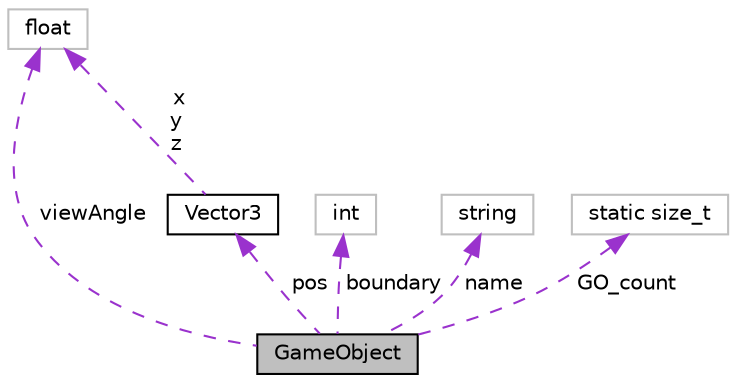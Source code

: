 digraph "GameObject"
{
  bgcolor="transparent";
  edge [fontname="Helvetica",fontsize="10",labelfontname="Helvetica",labelfontsize="10"];
  node [fontname="Helvetica",fontsize="10",shape=record];
  Node1 [label="GameObject",height=0.2,width=0.4,color="black", fillcolor="grey75", style="filled", fontcolor="black"];
  Node2 -> Node1 [dir="back",color="darkorchid3",fontsize="10",style="dashed",label=" viewAngle" ,fontname="Helvetica"];
  Node2 [label="float",height=0.2,width=0.4,color="grey75"];
  Node3 -> Node1 [dir="back",color="darkorchid3",fontsize="10",style="dashed",label=" pos" ,fontname="Helvetica"];
  Node3 [label="Vector3",height=0.2,width=0.4,color="black",URL="$structVector3.html",tooltip="Defines a 3D vector and its methods. "];
  Node2 -> Node3 [dir="back",color="darkorchid3",fontsize="10",style="dashed",label=" x\ny\nz" ,fontname="Helvetica"];
  Node4 -> Node1 [dir="back",color="darkorchid3",fontsize="10",style="dashed",label=" boundary" ,fontname="Helvetica"];
  Node4 [label="int",height=0.2,width=0.4,color="grey75"];
  Node5 -> Node1 [dir="back",color="darkorchid3",fontsize="10",style="dashed",label=" name" ,fontname="Helvetica"];
  Node5 [label="string",height=0.2,width=0.4,color="grey75"];
  Node6 -> Node1 [dir="back",color="darkorchid3",fontsize="10",style="dashed",label=" GO_count" ,fontname="Helvetica"];
  Node6 [label="static size_t",height=0.2,width=0.4,color="grey75"];
}
